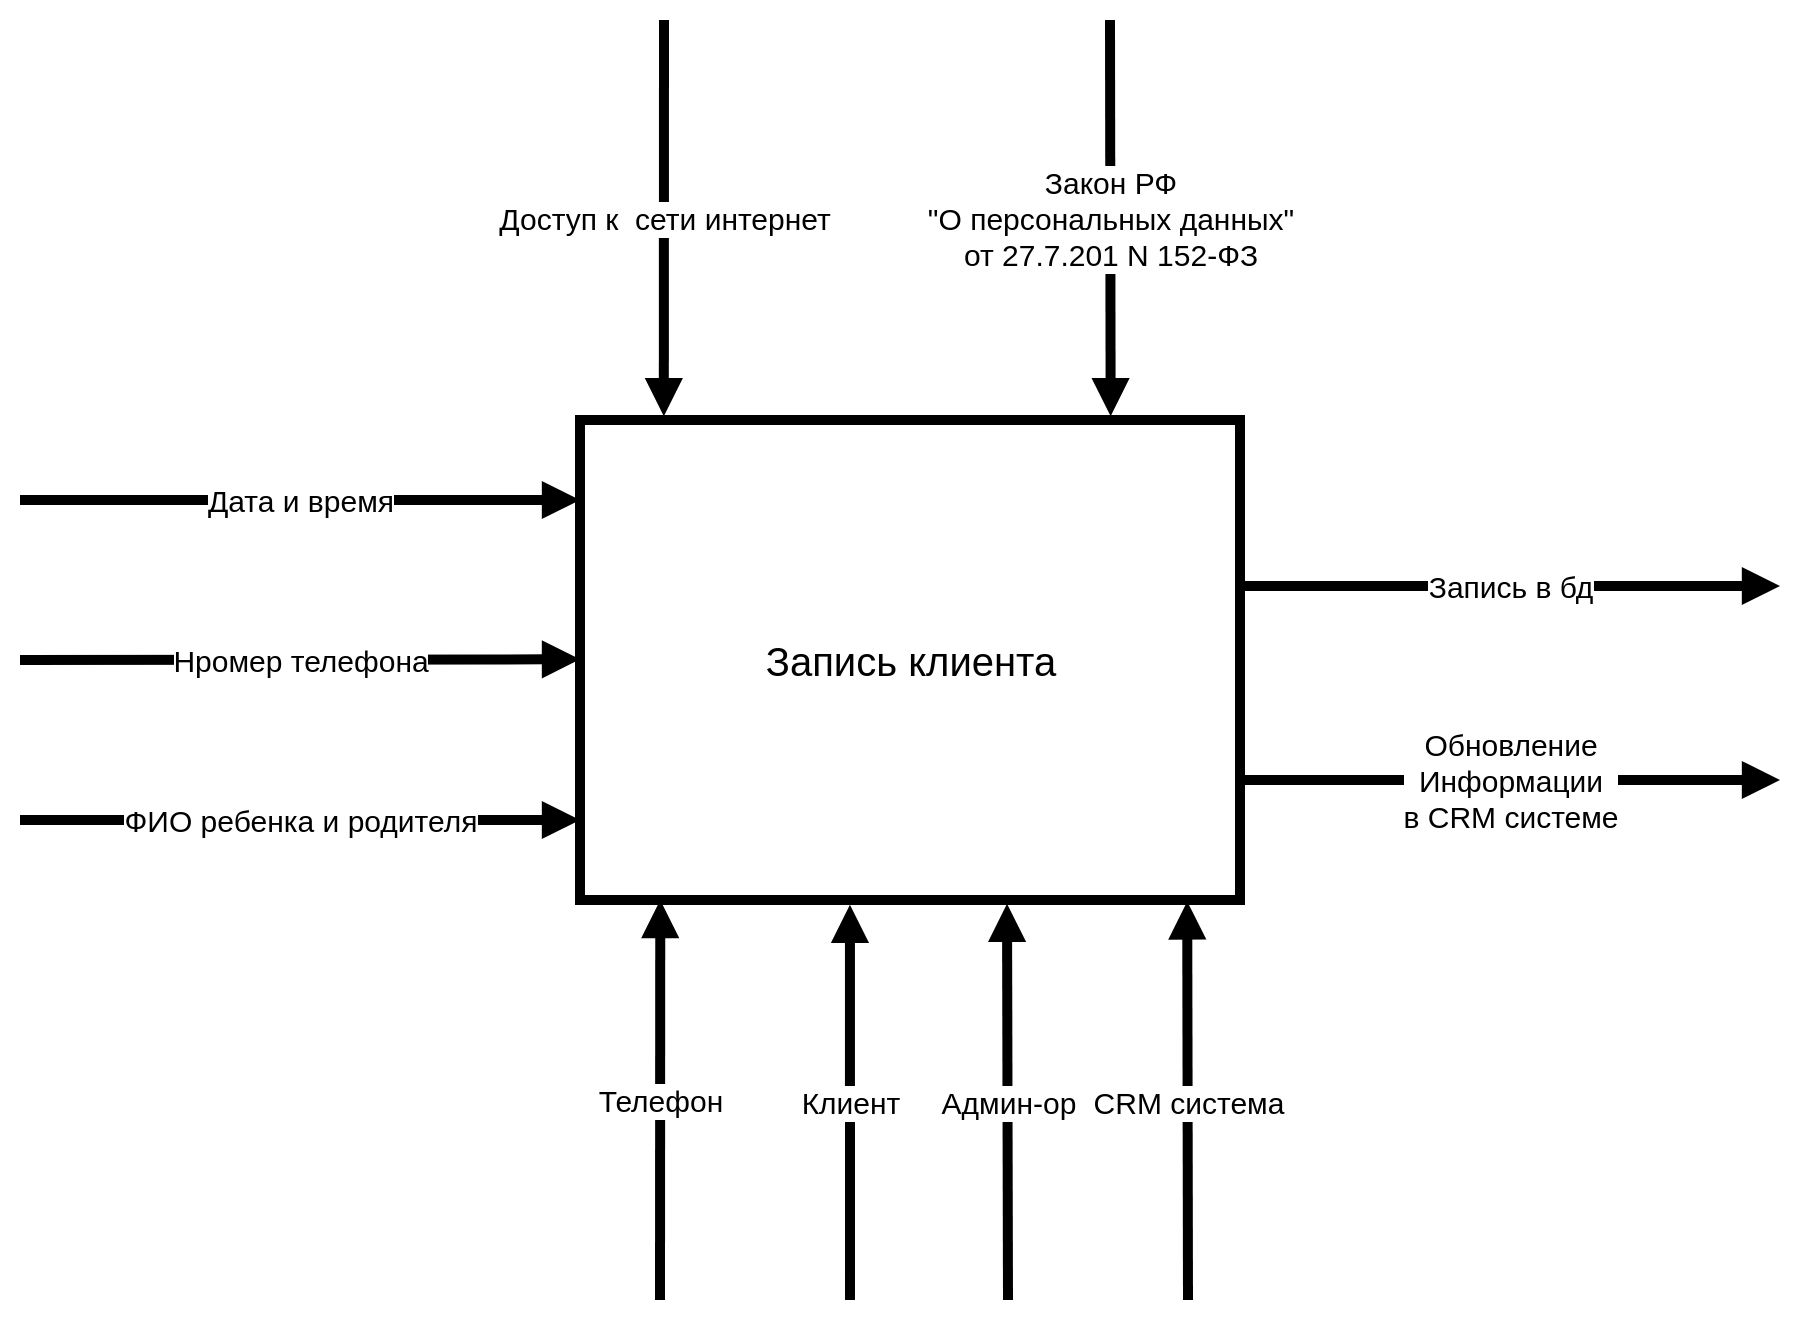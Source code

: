 <mxfile version="13.1.14" type="github">
  <diagram id="umUKt08_b0THqYxB4QMx" name="Page-1">
    <mxGraphModel dx="696" dy="1392" grid="1" gridSize="10" guides="1" tooltips="1" connect="1" arrows="1" fold="1" page="1" pageScale="1" pageWidth="827" pageHeight="1169" math="0" shadow="0">
      <root>
        <mxCell id="0" />
        <mxCell id="1" parent="0" />
        <mxCell id="K8WBdkXXQI6Gq19Ea8D1-6" value="&lt;font style=&quot;font-size: 15px;&quot;&gt;&lt;font style=&quot;font-size: 15px;&quot;&gt;Доступ к&amp;nbsp; сети интернет&lt;/font&gt;&lt;br style=&quot;font-size: 15px;&quot;&gt;&lt;/font&gt;" style="endArrow=block;endFill=1;endSize=6;html=1;strokeWidth=5;entryX=0.127;entryY=-0.008;entryDx=0;entryDy=0;fontSize=15;entryPerimeter=0;" parent="1" target="K8WBdkXXQI6Gq19Ea8D1-16" edge="1">
          <mxGeometry width="100" relative="1" as="geometry">
            <mxPoint x="602" y="200" as="sourcePoint" />
            <mxPoint x="700" y="415" as="targetPoint" />
          </mxGeometry>
        </mxCell>
        <mxCell id="K8WBdkXXQI6Gq19Ea8D1-8" value="&lt;div style=&quot;font-size: 15px;&quot;&gt;&lt;font style=&quot;font-size: 15px;&quot;&gt;&lt;span style=&quot;font-size: 15px;&quot;&gt;Закон РФ&lt;/span&gt;&lt;/font&gt;&lt;/div&gt;&lt;div style=&quot;font-size: 15px;&quot;&gt;&lt;font style=&quot;font-size: 15px;&quot;&gt;&lt;span style=&quot;font-size: 15px;&quot;&gt; &quot;О персональных данных&quot;&lt;/span&gt;&lt;/font&gt;&lt;/div&gt;&lt;div style=&quot;font-size: 15px;&quot;&gt;&lt;font style=&quot;font-size: 15px;&quot;&gt;&lt;span style=&quot;font-size: 15px;&quot;&gt; от 27.7.201 N 152-ФЗ&lt;/span&gt;&lt;/font&gt;&lt;/div&gt;" style="endArrow=block;endFill=1;endSize=6;html=1;strokeWidth=5;fontSize=15;entryX=0.804;entryY=-0.008;entryDx=0;entryDy=0;entryPerimeter=0;" parent="1" target="K8WBdkXXQI6Gq19Ea8D1-16" edge="1">
          <mxGeometry width="100" relative="1" as="geometry">
            <mxPoint x="825" y="200" as="sourcePoint" />
            <mxPoint x="1010" y="400" as="targetPoint" />
          </mxGeometry>
        </mxCell>
        <mxCell id="K8WBdkXXQI6Gq19Ea8D1-11" value="&lt;font style=&quot;font-size: 15px;&quot;&gt;Клиент&lt;/font&gt;" style="endArrow=block;endFill=1;endSize=6;html=1;strokeWidth=5;entryX=0.409;entryY=1.01;entryDx=0;entryDy=0;fontSize=15;entryPerimeter=0;" parent="1" target="K8WBdkXXQI6Gq19Ea8D1-16" edge="1">
          <mxGeometry width="100" relative="1" as="geometry">
            <mxPoint x="695" y="840" as="sourcePoint" />
            <mxPoint x="600" y="601" as="targetPoint" />
          </mxGeometry>
        </mxCell>
        <mxCell id="K8WBdkXXQI6Gq19Ea8D1-13" value="&lt;font style=&quot;font-size: 15px;&quot;&gt;Админ-ор&lt;/font&gt;" style="endArrow=block;endFill=1;endSize=6;html=1;strokeWidth=5;entryX=0.647;entryY=1.008;entryDx=0;entryDy=0;entryPerimeter=0;fontSize=15;" parent="1" target="K8WBdkXXQI6Gq19Ea8D1-16" edge="1">
          <mxGeometry width="100" relative="1" as="geometry">
            <mxPoint x="774" y="840" as="sourcePoint" />
            <mxPoint x="920" y="600" as="targetPoint" />
          </mxGeometry>
        </mxCell>
        <mxCell id="K8WBdkXXQI6Gq19Ea8D1-14" style="edgeStyle=orthogonalEdgeStyle;rounded=0;orthogonalLoop=1;jettySize=auto;html=1;exitX=0.5;exitY=1;exitDx=0;exitDy=0;targetPerimeterSpacing=0;strokeWidth=5;fontSize=15;" parent="1" edge="1">
          <mxGeometry relative="1" as="geometry">
            <mxPoint x="775" y="740.0" as="sourcePoint" />
            <mxPoint x="775" y="740.0" as="targetPoint" />
          </mxGeometry>
        </mxCell>
        <mxCell id="K8WBdkXXQI6Gq19Ea8D1-16" value="&lt;font style=&quot;font-size: 20px&quot;&gt;Запись клиента&lt;br&gt;&lt;/font&gt;" style="html=1;strokeWidth=5;fontSize=15;" parent="1" vertex="1">
          <mxGeometry x="560" y="400" width="330" height="240" as="geometry" />
        </mxCell>
        <mxCell id="K8WBdkXXQI6Gq19Ea8D1-17" value="&lt;div&gt;&lt;font style=&quot;font-size: 15px&quot;&gt;CRM система&lt;/font&gt;&lt;br&gt;&lt;/div&gt;" style="endArrow=block;endFill=1;endSize=6;html=1;strokeWidth=5;fontSize=15;entryX=0.92;entryY=1.003;entryDx=0;entryDy=0;entryPerimeter=0;" parent="1" edge="1" target="K8WBdkXXQI6Gq19Ea8D1-16">
          <mxGeometry width="100" relative="1" as="geometry">
            <mxPoint x="864" y="840" as="sourcePoint" />
            <mxPoint x="850" y="640" as="targetPoint" />
          </mxGeometry>
        </mxCell>
        <mxCell id="K8WBdkXXQI6Gq19Ea8D1-18" value="&lt;font style=&quot;font-size: 15px;&quot;&gt;Дата и время&lt;br style=&quot;font-size: 15px;&quot;&gt;&lt;/font&gt;" style="endArrow=block;endFill=1;endSize=6;html=1;strokeWidth=5;fontSize=15;" parent="1" edge="1">
          <mxGeometry width="100" relative="1" as="geometry">
            <mxPoint x="280" y="440" as="sourcePoint" />
            <mxPoint x="560" y="440" as="targetPoint" />
          </mxGeometry>
        </mxCell>
        <mxCell id="K8WBdkXXQI6Gq19Ea8D1-19" value="&lt;font style=&quot;font-size: 15px;&quot;&gt;Нромер телефона&lt;br style=&quot;font-size: 15px;&quot;&gt;&lt;/font&gt;" style="endArrow=block;endFill=1;endSize=6;html=1;strokeWidth=5;fontSize=15;" parent="1" edge="1">
          <mxGeometry width="100" relative="1" as="geometry">
            <mxPoint x="280" y="520" as="sourcePoint" />
            <mxPoint x="560" y="519.66" as="targetPoint" />
          </mxGeometry>
        </mxCell>
        <mxCell id="K8WBdkXXQI6Gq19Ea8D1-21" value="&lt;font style=&quot;font-size: 15px;&quot;&gt;ФИО ребенка и родителя&lt;br style=&quot;font-size: 15px;&quot;&gt;&lt;/font&gt;" style="endArrow=block;endFill=1;endSize=6;html=1;strokeWidth=5;fontSize=15;" parent="1" edge="1">
          <mxGeometry width="100" relative="1" as="geometry">
            <mxPoint x="280" y="600" as="sourcePoint" />
            <mxPoint x="560" y="600" as="targetPoint" />
          </mxGeometry>
        </mxCell>
        <mxCell id="jKVN0mNPJ5Zp9i4Ilye9-2" value="Запись в бд" style="endArrow=block;endFill=1;endSize=6;html=1;strokeWidth=5;fontSize=15;exitX=0.997;exitY=0.346;exitDx=0;exitDy=0;exitPerimeter=0;" parent="1" source="K8WBdkXXQI6Gq19Ea8D1-16" edge="1">
          <mxGeometry width="100" relative="1" as="geometry">
            <mxPoint x="1090" y="650.0" as="sourcePoint" />
            <mxPoint x="1160" y="483" as="targetPoint" />
          </mxGeometry>
        </mxCell>
        <mxCell id="jKVN0mNPJ5Zp9i4Ilye9-3" value="&lt;div&gt;Обновление &lt;br&gt;&lt;/div&gt;&lt;div&gt;Информации&lt;/div&gt;&lt;div&gt;в CRM системе&lt;br&gt;&lt;/div&gt;" style="endArrow=block;endFill=1;endSize=6;html=1;strokeWidth=5;fontSize=15;exitX=1;exitY=0.75;exitDx=0;exitDy=0;" parent="1" source="K8WBdkXXQI6Gq19Ea8D1-16" edge="1">
          <mxGeometry width="100" relative="1" as="geometry">
            <mxPoint x="910" y="560.04" as="sourcePoint" />
            <mxPoint x="1160" y="580" as="targetPoint" />
          </mxGeometry>
        </mxCell>
        <mxCell id="f34sMfot9345z0thPMZg-1" value="Телефон" style="endArrow=block;endFill=1;endSize=6;html=1;strokeWidth=5;entryX=0.361;entryY=1;entryDx=0;entryDy=0;fontSize=15;entryPerimeter=0;" edge="1" parent="1">
          <mxGeometry width="100" relative="1" as="geometry">
            <mxPoint x="600" y="840" as="sourcePoint" />
            <mxPoint x="600.13" y="640" as="targetPoint" />
          </mxGeometry>
        </mxCell>
      </root>
    </mxGraphModel>
  </diagram>
</mxfile>
